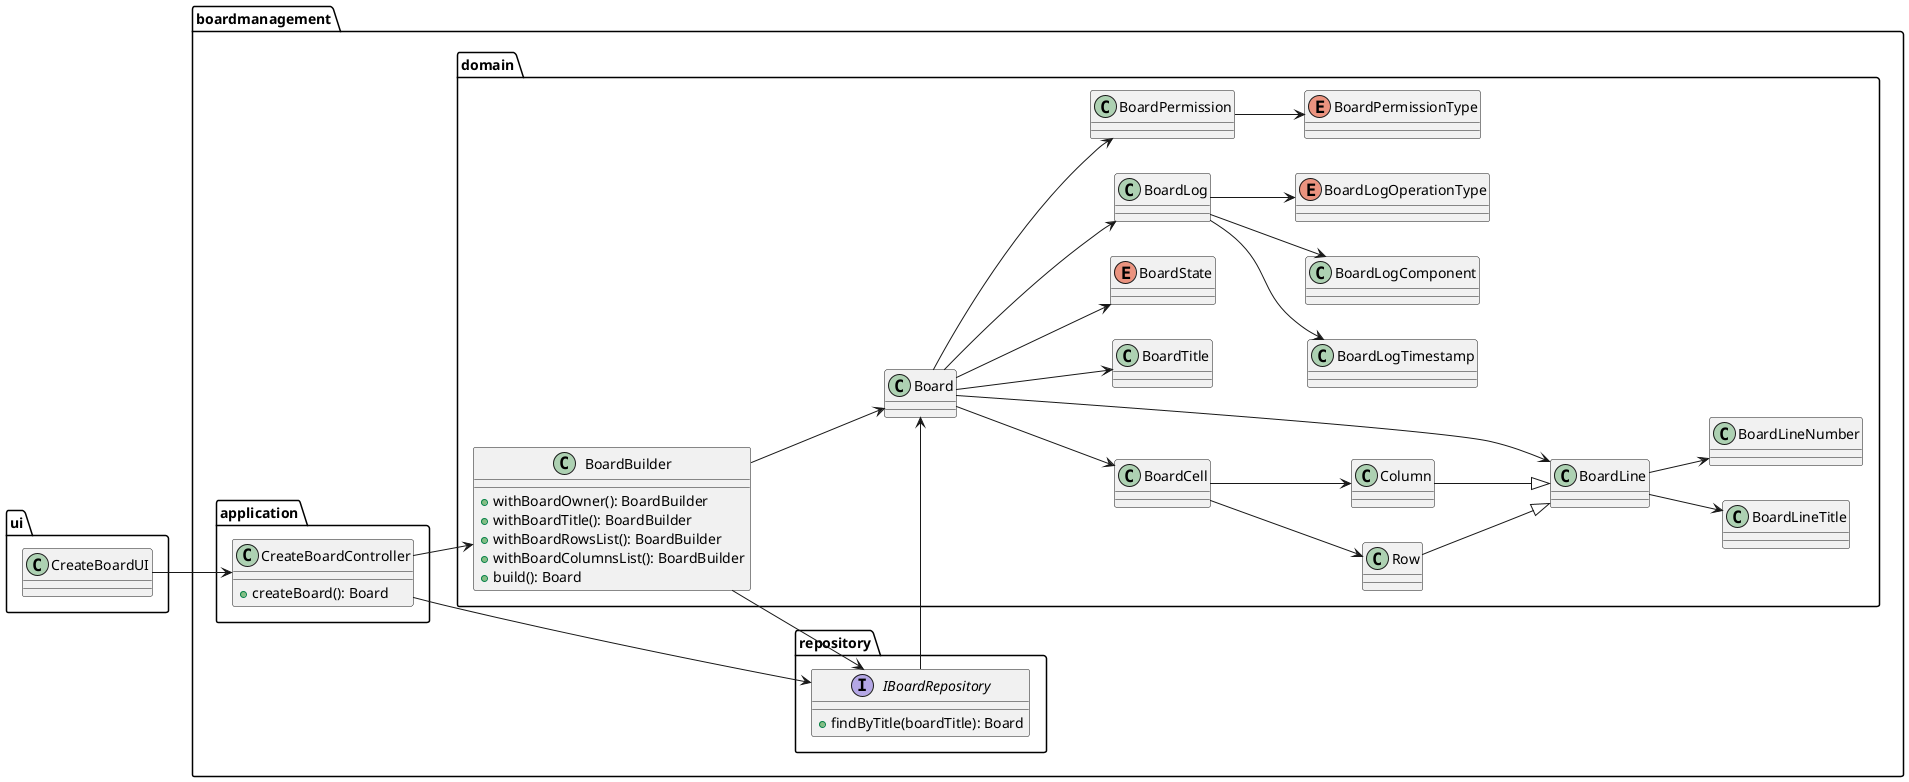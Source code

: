 @startuml

left to right direction


package ui {
        class CreateBoardUI {
        }
    }

package boardmanagement {


    package application {
        class CreateBoardController {
            +createBoard(): Board
        }
    }

    package repository {
        interface IBoardRepository {
            +findByTitle(boardTitle): Board
        }
    }

    package domain {
        class Board {}

        class BoardLine {}

        class BoardLineTitle{}

        class BoardLineNumber{}

        class Row

        class Column

        class BoardTitle {}

        enum BoardState {}

        class BoardLog{}

        class BoardLogTimestamp{}

        class BoardLogComponent{}

        enum BoardLogOperationType{}

        class BoardPermission{}

        enum BoardPermissionType{}

        class BoardCell{}


        class BoardBuilder {
            +withBoardOwner(): BoardBuilder
            +withBoardTitle(): BoardBuilder
            +withBoardRowsList(): BoardBuilder
            +withBoardColumnsList(): BoardBuilder
            +build(): Board
        }
    }


}

Board --> BoardState
Board --> BoardTitle
Board --> BoardPermission
Board --> BoardLine
Board --> BoardCell
Board --> BoardLog
BoardBuilder --> Board
BoardBuilder --> IBoardRepository
BoardLine --> BoardLineTitle
BoardLine --> BoardLineNumber
Row --|> BoardLine
Column --|> BoardLine
BoardPermission --> BoardPermissionType
BoardLog --> BoardLogTimestamp
BoardLog --> BoardLogComponent
BoardLog --> BoardLogOperationType
BoardCell -> Row
BoardCell --> Column

CreateBoardController --> IBoardRepository
CreateBoardController --> BoardBuilder
CreateBoardUI --> CreateBoardController
IBoardRepository -> Board

@enduml